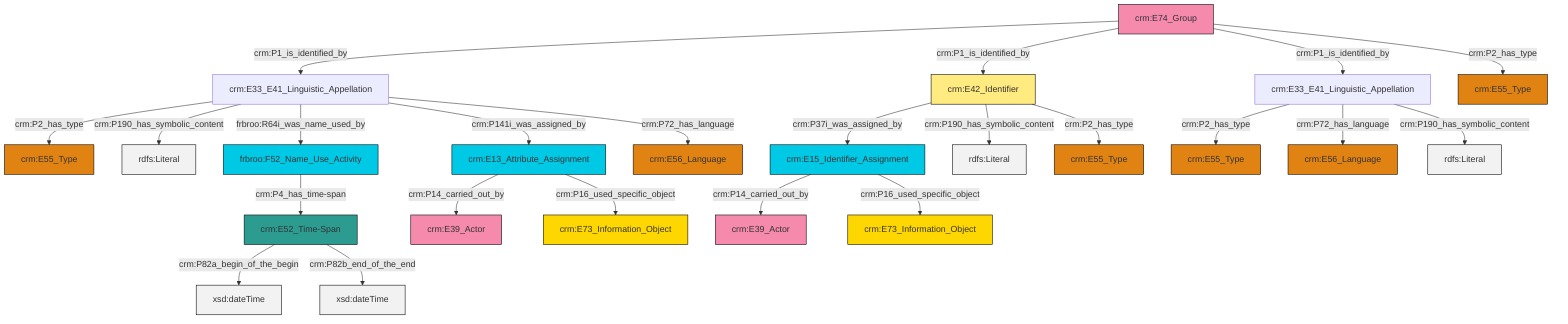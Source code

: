 graph TD
classDef Literal fill:#f2f2f2,stroke:#000000;
classDef CRM_Entity fill:#FFFFFF,stroke:#000000;
classDef Temporal_Entity fill:#00C9E6, stroke:#000000;
classDef Type fill:#E18312, stroke:#000000;
classDef Time-Span fill:#2C9C91, stroke:#000000;
classDef Appellation fill:#FFEB7F, stroke:#000000;
classDef Place fill:#008836, stroke:#000000;
classDef Persistent_Item fill:#B266B2, stroke:#000000;
classDef Conceptual_Object fill:#FFD700, stroke:#000000;
classDef Physical_Thing fill:#D2B48C, stroke:#000000;
classDef Actor fill:#f58aad, stroke:#000000;
classDef PC_Classes fill:#4ce600, stroke:#000000;
classDef Multi fill:#cccccc,stroke:#000000;

0["crm:E74_Group"]:::Actor -->|crm:P1_is_identified_by| 1["crm:E33_E41_Linguistic_Appellation"]:::Default
2["crm:E33_E41_Linguistic_Appellation"]:::Default -->|crm:P2_has_type| 4["crm:E55_Type"]:::Type
1["crm:E33_E41_Linguistic_Appellation"]:::Default -->|crm:P2_has_type| 10["crm:E55_Type"]:::Type
11["crm:E42_Identifier"]:::Appellation -->|crm:P37i_was_assigned_by| 12["crm:E15_Identifier_Assignment"]:::Temporal_Entity
2["crm:E33_E41_Linguistic_Appellation"]:::Default -->|crm:P72_has_language| 13["crm:E56_Language"]:::Type
15["crm:E52_Time-Span"]:::Time-Span -->|crm:P82a_begin_of_the_begin| 16[xsd:dateTime]:::Literal
2["crm:E33_E41_Linguistic_Appellation"]:::Default -->|crm:P190_has_symbolic_content| 24[rdfs:Literal]:::Literal
1["crm:E33_E41_Linguistic_Appellation"]:::Default -->|crm:P190_has_symbolic_content| 25[rdfs:Literal]:::Literal
0["crm:E74_Group"]:::Actor -->|crm:P1_is_identified_by| 11["crm:E42_Identifier"]:::Appellation
1["crm:E33_E41_Linguistic_Appellation"]:::Default -->|frbroo:R64i_was_name_used_by| 20["frbroo:F52_Name_Use_Activity"]:::Temporal_Entity
26["crm:E13_Attribute_Assignment"]:::Temporal_Entity -->|crm:P14_carried_out_by| 5["crm:E39_Actor"]:::Actor
12["crm:E15_Identifier_Assignment"]:::Temporal_Entity -->|crm:P14_carried_out_by| 22["crm:E39_Actor"]:::Actor
20["frbroo:F52_Name_Use_Activity"]:::Temporal_Entity -->|crm:P4_has_time-span| 15["crm:E52_Time-Span"]:::Time-Span
0["crm:E74_Group"]:::Actor -->|crm:P1_is_identified_by| 2["crm:E33_E41_Linguistic_Appellation"]:::Default
11["crm:E42_Identifier"]:::Appellation -->|crm:P190_has_symbolic_content| 28[rdfs:Literal]:::Literal
1["crm:E33_E41_Linguistic_Appellation"]:::Default -->|crm:P141i_was_assigned_by| 26["crm:E13_Attribute_Assignment"]:::Temporal_Entity
0["crm:E74_Group"]:::Actor -->|crm:P2_has_type| 29["crm:E55_Type"]:::Type
1["crm:E33_E41_Linguistic_Appellation"]:::Default -->|crm:P72_has_language| 8["crm:E56_Language"]:::Type
12["crm:E15_Identifier_Assignment"]:::Temporal_Entity -->|crm:P16_used_specific_object| 31["crm:E73_Information_Object"]:::Conceptual_Object
26["crm:E13_Attribute_Assignment"]:::Temporal_Entity -->|crm:P16_used_specific_object| 34["crm:E73_Information_Object"]:::Conceptual_Object
11["crm:E42_Identifier"]:::Appellation -->|crm:P2_has_type| 17["crm:E55_Type"]:::Type
15["crm:E52_Time-Span"]:::Time-Span -->|crm:P82b_end_of_the_end| 41[xsd:dateTime]:::Literal